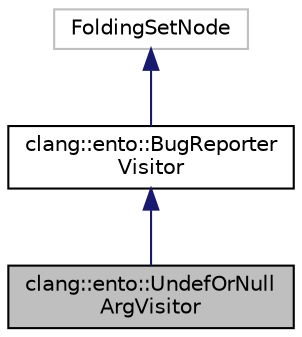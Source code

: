 digraph "clang::ento::UndefOrNullArgVisitor"
{
 // LATEX_PDF_SIZE
  bgcolor="transparent";
  edge [fontname="Helvetica",fontsize="10",labelfontname="Helvetica",labelfontsize="10"];
  node [fontname="Helvetica",fontsize="10",shape=record];
  Node1 [label="clang::ento::UndefOrNull\lArgVisitor",height=0.2,width=0.4,color="black", fillcolor="grey75", style="filled", fontcolor="black",tooltip="When a region containing undefined value or '0' value is passed as an argument in a call,..."];
  Node2 -> Node1 [dir="back",color="midnightblue",fontsize="10",style="solid",fontname="Helvetica"];
  Node2 [label="clang::ento::BugReporter\lVisitor",height=0.2,width=0.4,color="black",URL="$classclang_1_1ento_1_1BugReporterVisitor.html",tooltip="BugReporterVisitors are used to add custom diagnostics along a path."];
  Node3 -> Node2 [dir="back",color="midnightblue",fontsize="10",style="solid",fontname="Helvetica"];
  Node3 [label="FoldingSetNode",height=0.2,width=0.4,color="grey75",tooltip=" "];
}
